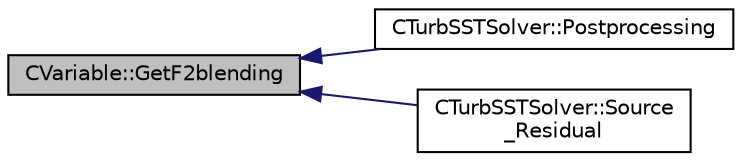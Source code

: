 digraph "CVariable::GetF2blending"
{
  edge [fontname="Helvetica",fontsize="10",labelfontname="Helvetica",labelfontsize="10"];
  node [fontname="Helvetica",fontsize="10",shape=record];
  rankdir="LR";
  Node916 [label="CVariable::GetF2blending",height=0.2,width=0.4,color="black", fillcolor="grey75", style="filled", fontcolor="black"];
  Node916 -> Node917 [dir="back",color="midnightblue",fontsize="10",style="solid",fontname="Helvetica"];
  Node917 [label="CTurbSSTSolver::Postprocessing",height=0.2,width=0.4,color="black", fillcolor="white", style="filled",URL="$class_c_turb_s_s_t_solver.html#aa5306eec5b89c3c229c2a4c41846eb4d",tooltip="Computes the eddy viscosity. "];
  Node916 -> Node918 [dir="back",color="midnightblue",fontsize="10",style="solid",fontname="Helvetica"];
  Node918 [label="CTurbSSTSolver::Source\l_Residual",height=0.2,width=0.4,color="black", fillcolor="white", style="filled",URL="$class_c_turb_s_s_t_solver.html#ae5ada21c83db478d242a183e498f6cde",tooltip="Source term computation. "];
}
